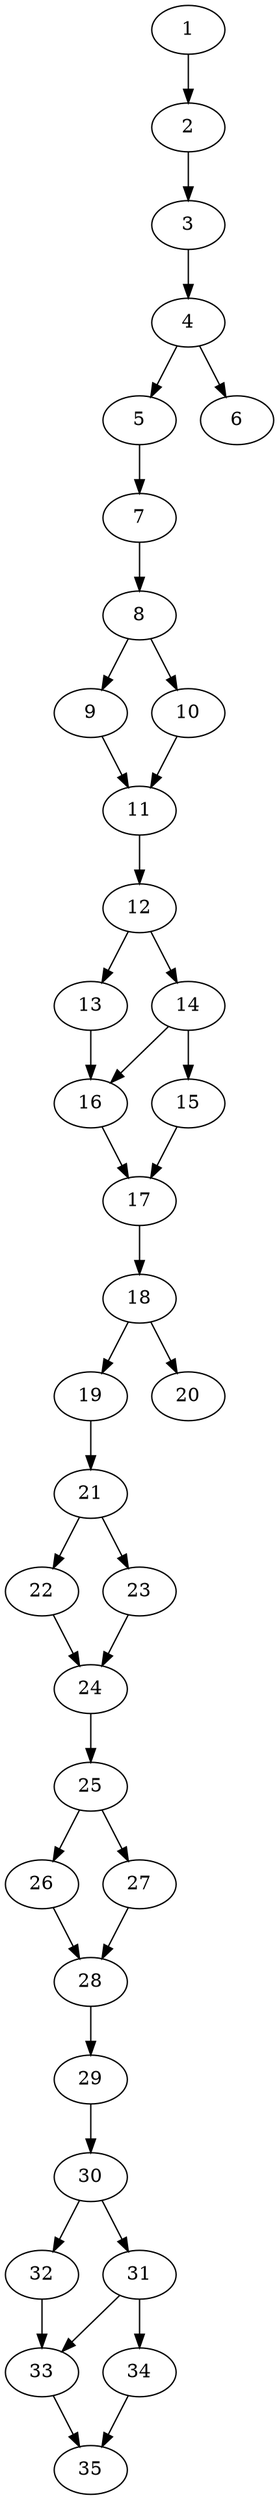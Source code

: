 // DAG automatically generated by daggen at Thu Oct  3 14:05:38 2019
// ./daggen --dot -n 35 --ccr 0.5 --fat 0.3 --regular 0.9 --density 0.6 --mindata 5242880 --maxdata 52428800 
digraph G {
  1 [size="15652864", alpha="0.06", expect_size="7826432"] 
  1 -> 2 [size ="7826432"]
  2 [size="55160832", alpha="0.12", expect_size="27580416"] 
  2 -> 3 [size ="27580416"]
  3 [size="73191424", alpha="0.17", expect_size="36595712"] 
  3 -> 4 [size ="36595712"]
  4 [size="58484736", alpha="0.03", expect_size="29242368"] 
  4 -> 5 [size ="29242368"]
  4 -> 6 [size ="29242368"]
  5 [size="27248640", alpha="0.07", expect_size="13624320"] 
  5 -> 7 [size ="13624320"]
  6 [size="12070912", alpha="0.14", expect_size="6035456"] 
  7 [size="32944128", alpha="0.00", expect_size="16472064"] 
  7 -> 8 [size ="16472064"]
  8 [size="85344256", alpha="0.09", expect_size="42672128"] 
  8 -> 9 [size ="42672128"]
  8 -> 10 [size ="42672128"]
  9 [size="69093376", alpha="0.14", expect_size="34546688"] 
  9 -> 11 [size ="34546688"]
  10 [size="93669376", alpha="0.06", expect_size="46834688"] 
  10 -> 11 [size ="46834688"]
  11 [size="14909440", alpha="0.14", expect_size="7454720"] 
  11 -> 12 [size ="7454720"]
  12 [size="44638208", alpha="0.14", expect_size="22319104"] 
  12 -> 13 [size ="22319104"]
  12 -> 14 [size ="22319104"]
  13 [size="102803456", alpha="0.17", expect_size="51401728"] 
  13 -> 16 [size ="51401728"]
  14 [size="87048192", alpha="0.09", expect_size="43524096"] 
  14 -> 15 [size ="43524096"]
  14 -> 16 [size ="43524096"]
  15 [size="99811328", alpha="0.04", expect_size="49905664"] 
  15 -> 17 [size ="49905664"]
  16 [size="36308992", alpha="0.14", expect_size="18154496"] 
  16 -> 17 [size ="18154496"]
  17 [size="101898240", alpha="0.18", expect_size="50949120"] 
  17 -> 18 [size ="50949120"]
  18 [size="103524352", alpha="0.11", expect_size="51762176"] 
  18 -> 19 [size ="51762176"]
  18 -> 20 [size ="51762176"]
  19 [size="52899840", alpha="0.04", expect_size="26449920"] 
  19 -> 21 [size ="26449920"]
  20 [size="26560512", alpha="0.14", expect_size="13280256"] 
  21 [size="52627456", alpha="0.05", expect_size="26313728"] 
  21 -> 22 [size ="26313728"]
  21 -> 23 [size ="26313728"]
  22 [size="25530368", alpha="0.05", expect_size="12765184"] 
  22 -> 24 [size ="12765184"]
  23 [size="92944384", alpha="0.19", expect_size="46472192"] 
  23 -> 24 [size ="46472192"]
  24 [size="76699648", alpha="0.03", expect_size="38349824"] 
  24 -> 25 [size ="38349824"]
  25 [size="23115776", alpha="0.10", expect_size="11557888"] 
  25 -> 26 [size ="11557888"]
  25 -> 27 [size ="11557888"]
  26 [size="39921664", alpha="0.18", expect_size="19960832"] 
  26 -> 28 [size ="19960832"]
  27 [size="11016192", alpha="0.10", expect_size="5508096"] 
  27 -> 28 [size ="5508096"]
  28 [size="94849024", alpha="0.19", expect_size="47424512"] 
  28 -> 29 [size ="47424512"]
  29 [size="50962432", alpha="0.20", expect_size="25481216"] 
  29 -> 30 [size ="25481216"]
  30 [size="68458496", alpha="0.18", expect_size="34229248"] 
  30 -> 31 [size ="34229248"]
  30 -> 32 [size ="34229248"]
  31 [size="38135808", alpha="0.17", expect_size="19067904"] 
  31 -> 33 [size ="19067904"]
  31 -> 34 [size ="19067904"]
  32 [size="59535360", alpha="0.04", expect_size="29767680"] 
  32 -> 33 [size ="29767680"]
  33 [size="82964480", alpha="0.10", expect_size="41482240"] 
  33 -> 35 [size ="41482240"]
  34 [size="76752896", alpha="0.13", expect_size="38376448"] 
  34 -> 35 [size ="38376448"]
  35 [size="88905728", alpha="0.14", expect_size="44452864"] 
}
